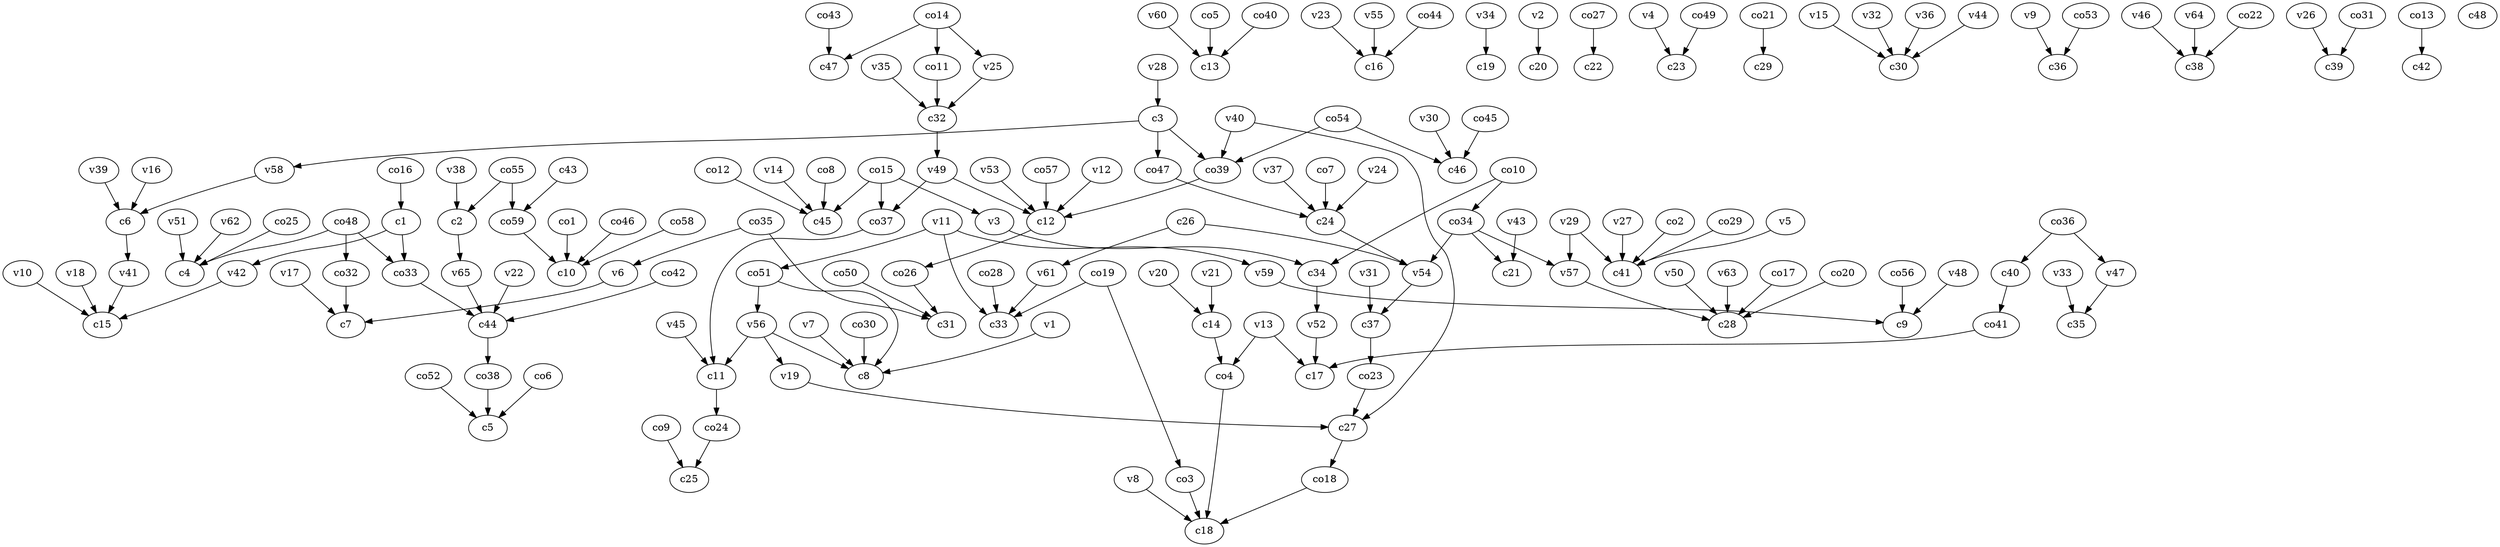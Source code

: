 strict digraph  {
c1;
c2;
c3;
c4;
c5;
c6;
c7;
c8;
c9;
c10;
c11;
c12;
c13;
c14;
c15;
c16;
c17;
c18;
c19;
c20;
c21;
c22;
c23;
c24;
c25;
c26;
c27;
c28;
c29;
c30;
c31;
c32;
c33;
c34;
c35;
c36;
c37;
c38;
c39;
c40;
c41;
c42;
c43;
c44;
c45;
c46;
c47;
c48;
v1;
v2;
v3;
v4;
v5;
v6;
v7;
v8;
v9;
v10;
v11;
v12;
v13;
v14;
v15;
v16;
v17;
v18;
v19;
v20;
v21;
v22;
v23;
v24;
v25;
v26;
v27;
v28;
v29;
v30;
v31;
v32;
v33;
v34;
v35;
v36;
v37;
v38;
v39;
v40;
v41;
v42;
v43;
v44;
v45;
v46;
v47;
v48;
v49;
v50;
v51;
v52;
v53;
v54;
v55;
v56;
v57;
v58;
v59;
v60;
v61;
v62;
v63;
v64;
v65;
co1;
co2;
co3;
co4;
co5;
co6;
co7;
co8;
co9;
co10;
co11;
co12;
co13;
co14;
co15;
co16;
co17;
co18;
co19;
co20;
co21;
co22;
co23;
co24;
co25;
co26;
co27;
co28;
co29;
co30;
co31;
co32;
co33;
co34;
co35;
co36;
co37;
co38;
co39;
co40;
co41;
co42;
co43;
co44;
co45;
co46;
co47;
co48;
co49;
co50;
co51;
co52;
co53;
co54;
co55;
co56;
co57;
co58;
co59;
c1 -> v42  [weight=1];
c1 -> co33  [weight=1];
c2 -> v65  [weight=1];
c3 -> co47  [weight=1];
c3 -> v58  [weight=1];
c3 -> co39  [weight=1];
c6 -> v41  [weight=1];
c11 -> co24  [weight=1];
c12 -> co26  [weight=1];
c14 -> co4  [weight=1];
c24 -> v54  [weight=1];
c26 -> v61  [weight=1];
c26 -> v54  [weight=1];
c27 -> co18  [weight=1];
c32 -> v49  [weight=1];
c34 -> v52  [weight=1];
c37 -> co23  [weight=1];
c40 -> co41  [weight=1];
c43 -> co59  [weight=1];
c44 -> co38  [weight=1];
v1 -> c8  [weight=1];
v2 -> c20  [weight=1];
v3 -> c34  [weight=1];
v4 -> c23  [weight=1];
v5 -> c41  [weight=1];
v6 -> c7  [weight=1];
v7 -> c8  [weight=1];
v8 -> c18  [weight=1];
v9 -> c36  [weight=1];
v10 -> c15  [weight=1];
v11 -> c33  [weight=1];
v11 -> co51  [weight=1];
v11 -> v59  [weight=1];
v12 -> c12  [weight=1];
v13 -> c17  [weight=1];
v13 -> co4  [weight=1];
v14 -> c45  [weight=1];
v15 -> c30  [weight=1];
v16 -> c6  [weight=1];
v17 -> c7  [weight=1];
v18 -> c15  [weight=1];
v19 -> c27  [weight=1];
v20 -> c14  [weight=1];
v21 -> c14  [weight=1];
v22 -> c44  [weight=1];
v23 -> c16  [weight=1];
v24 -> c24  [weight=1];
v25 -> c32  [weight=1];
v26 -> c39  [weight=1];
v27 -> c41  [weight=1];
v28 -> c3  [weight=1];
v29 -> c41  [weight=1];
v29 -> v57  [weight=1];
v30 -> c46  [weight=1];
v31 -> c37  [weight=1];
v32 -> c30  [weight=1];
v33 -> c35  [weight=1];
v34 -> c19  [weight=1];
v35 -> c32  [weight=1];
v36 -> c30  [weight=1];
v37 -> c24  [weight=1];
v38 -> c2  [weight=1];
v39 -> c6  [weight=1];
v40 -> c27  [weight=1];
v40 -> co39  [weight=1];
v41 -> c15  [weight=1];
v42 -> c15  [weight=1];
v43 -> c21  [weight=1];
v44 -> c30  [weight=1];
v45 -> c11  [weight=1];
v46 -> c38  [weight=1];
v47 -> c35  [weight=1];
v48 -> c9  [weight=1];
v49 -> c12  [weight=1];
v49 -> co37  [weight=1];
v50 -> c28  [weight=1];
v51 -> c4  [weight=1];
v52 -> c17  [weight=1];
v53 -> c12  [weight=1];
v54 -> c37  [weight=1];
v55 -> c16  [weight=1];
v56 -> c11  [weight=1];
v56 -> c8  [weight=1];
v56 -> v19  [weight=1];
v57 -> c28  [weight=1];
v58 -> c6  [weight=1];
v59 -> c9  [weight=1];
v60 -> c13  [weight=1];
v61 -> c33  [weight=1];
v62 -> c4  [weight=1];
v63 -> c28  [weight=1];
v64 -> c38  [weight=1];
v65 -> c44  [weight=1];
co1 -> c10  [weight=1];
co2 -> c41  [weight=1];
co3 -> c18  [weight=1];
co4 -> c18  [weight=1];
co5 -> c13  [weight=1];
co6 -> c5  [weight=1];
co7 -> c24  [weight=1];
co8 -> c45  [weight=1];
co9 -> c25  [weight=1];
co10 -> c34  [weight=1];
co10 -> co34  [weight=1];
co11 -> c32  [weight=1];
co12 -> c45  [weight=1];
co13 -> c42  [weight=1];
co14 -> c47  [weight=1];
co14 -> v25  [weight=1];
co14 -> co11  [weight=1];
co15 -> c45  [weight=1];
co15 -> co37  [weight=1];
co15 -> v3  [weight=1];
co16 -> c1  [weight=1];
co17 -> c28  [weight=1];
co18 -> c18  [weight=1];
co19 -> c33  [weight=1];
co19 -> co3  [weight=1];
co20 -> c28  [weight=1];
co21 -> c29  [weight=1];
co22 -> c38  [weight=1];
co23 -> c27  [weight=1];
co24 -> c25  [weight=1];
co25 -> c4  [weight=1];
co26 -> c31  [weight=1];
co27 -> c22  [weight=1];
co28 -> c33  [weight=1];
co29 -> c41  [weight=1];
co30 -> c8  [weight=1];
co31 -> c39  [weight=1];
co32 -> c7  [weight=1];
co33 -> c44  [weight=1];
co34 -> c21  [weight=1];
co34 -> v57  [weight=1];
co34 -> v54  [weight=1];
co35 -> c31  [weight=1];
co35 -> v6  [weight=1];
co36 -> c40  [weight=1];
co36 -> v47  [weight=1];
co37 -> c11  [weight=1];
co38 -> c5  [weight=1];
co39 -> c12  [weight=1];
co40 -> c13  [weight=1];
co41 -> c17  [weight=1];
co42 -> c44  [weight=1];
co43 -> c47  [weight=1];
co44 -> c16  [weight=1];
co45 -> c46  [weight=1];
co46 -> c10  [weight=1];
co47 -> c24  [weight=1];
co48 -> c4  [weight=1];
co48 -> co33  [weight=1];
co48 -> co32  [weight=1];
co49 -> c23  [weight=1];
co50 -> c31  [weight=1];
co51 -> c8  [weight=1];
co51 -> v56  [weight=1];
co52 -> c5  [weight=1];
co53 -> c36  [weight=1];
co54 -> c46  [weight=1];
co54 -> co39  [weight=1];
co55 -> c2  [weight=1];
co55 -> co59  [weight=1];
co56 -> c9  [weight=1];
co57 -> c12  [weight=1];
co58 -> c10  [weight=1];
co59 -> c10  [weight=1];
}

